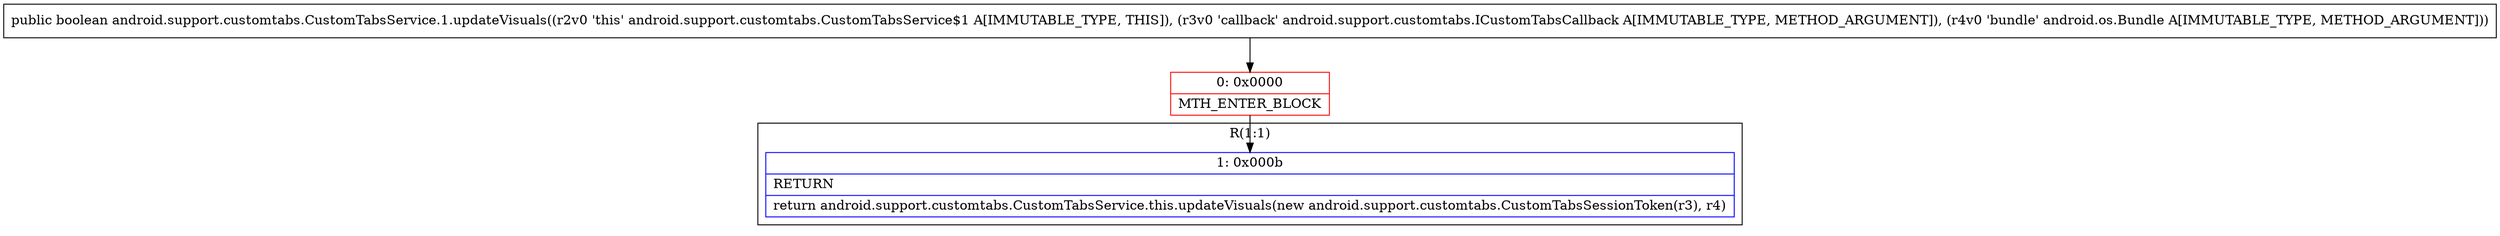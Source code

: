digraph "CFG forandroid.support.customtabs.CustomTabsService.1.updateVisuals(Landroid\/support\/customtabs\/ICustomTabsCallback;Landroid\/os\/Bundle;)Z" {
subgraph cluster_Region_114541330 {
label = "R(1:1)";
node [shape=record,color=blue];
Node_1 [shape=record,label="{1\:\ 0x000b|RETURN\l|return android.support.customtabs.CustomTabsService.this.updateVisuals(new android.support.customtabs.CustomTabsSessionToken(r3), r4)\l}"];
}
Node_0 [shape=record,color=red,label="{0\:\ 0x0000|MTH_ENTER_BLOCK\l}"];
MethodNode[shape=record,label="{public boolean android.support.customtabs.CustomTabsService.1.updateVisuals((r2v0 'this' android.support.customtabs.CustomTabsService$1 A[IMMUTABLE_TYPE, THIS]), (r3v0 'callback' android.support.customtabs.ICustomTabsCallback A[IMMUTABLE_TYPE, METHOD_ARGUMENT]), (r4v0 'bundle' android.os.Bundle A[IMMUTABLE_TYPE, METHOD_ARGUMENT])) }"];
MethodNode -> Node_0;
Node_0 -> Node_1;
}

